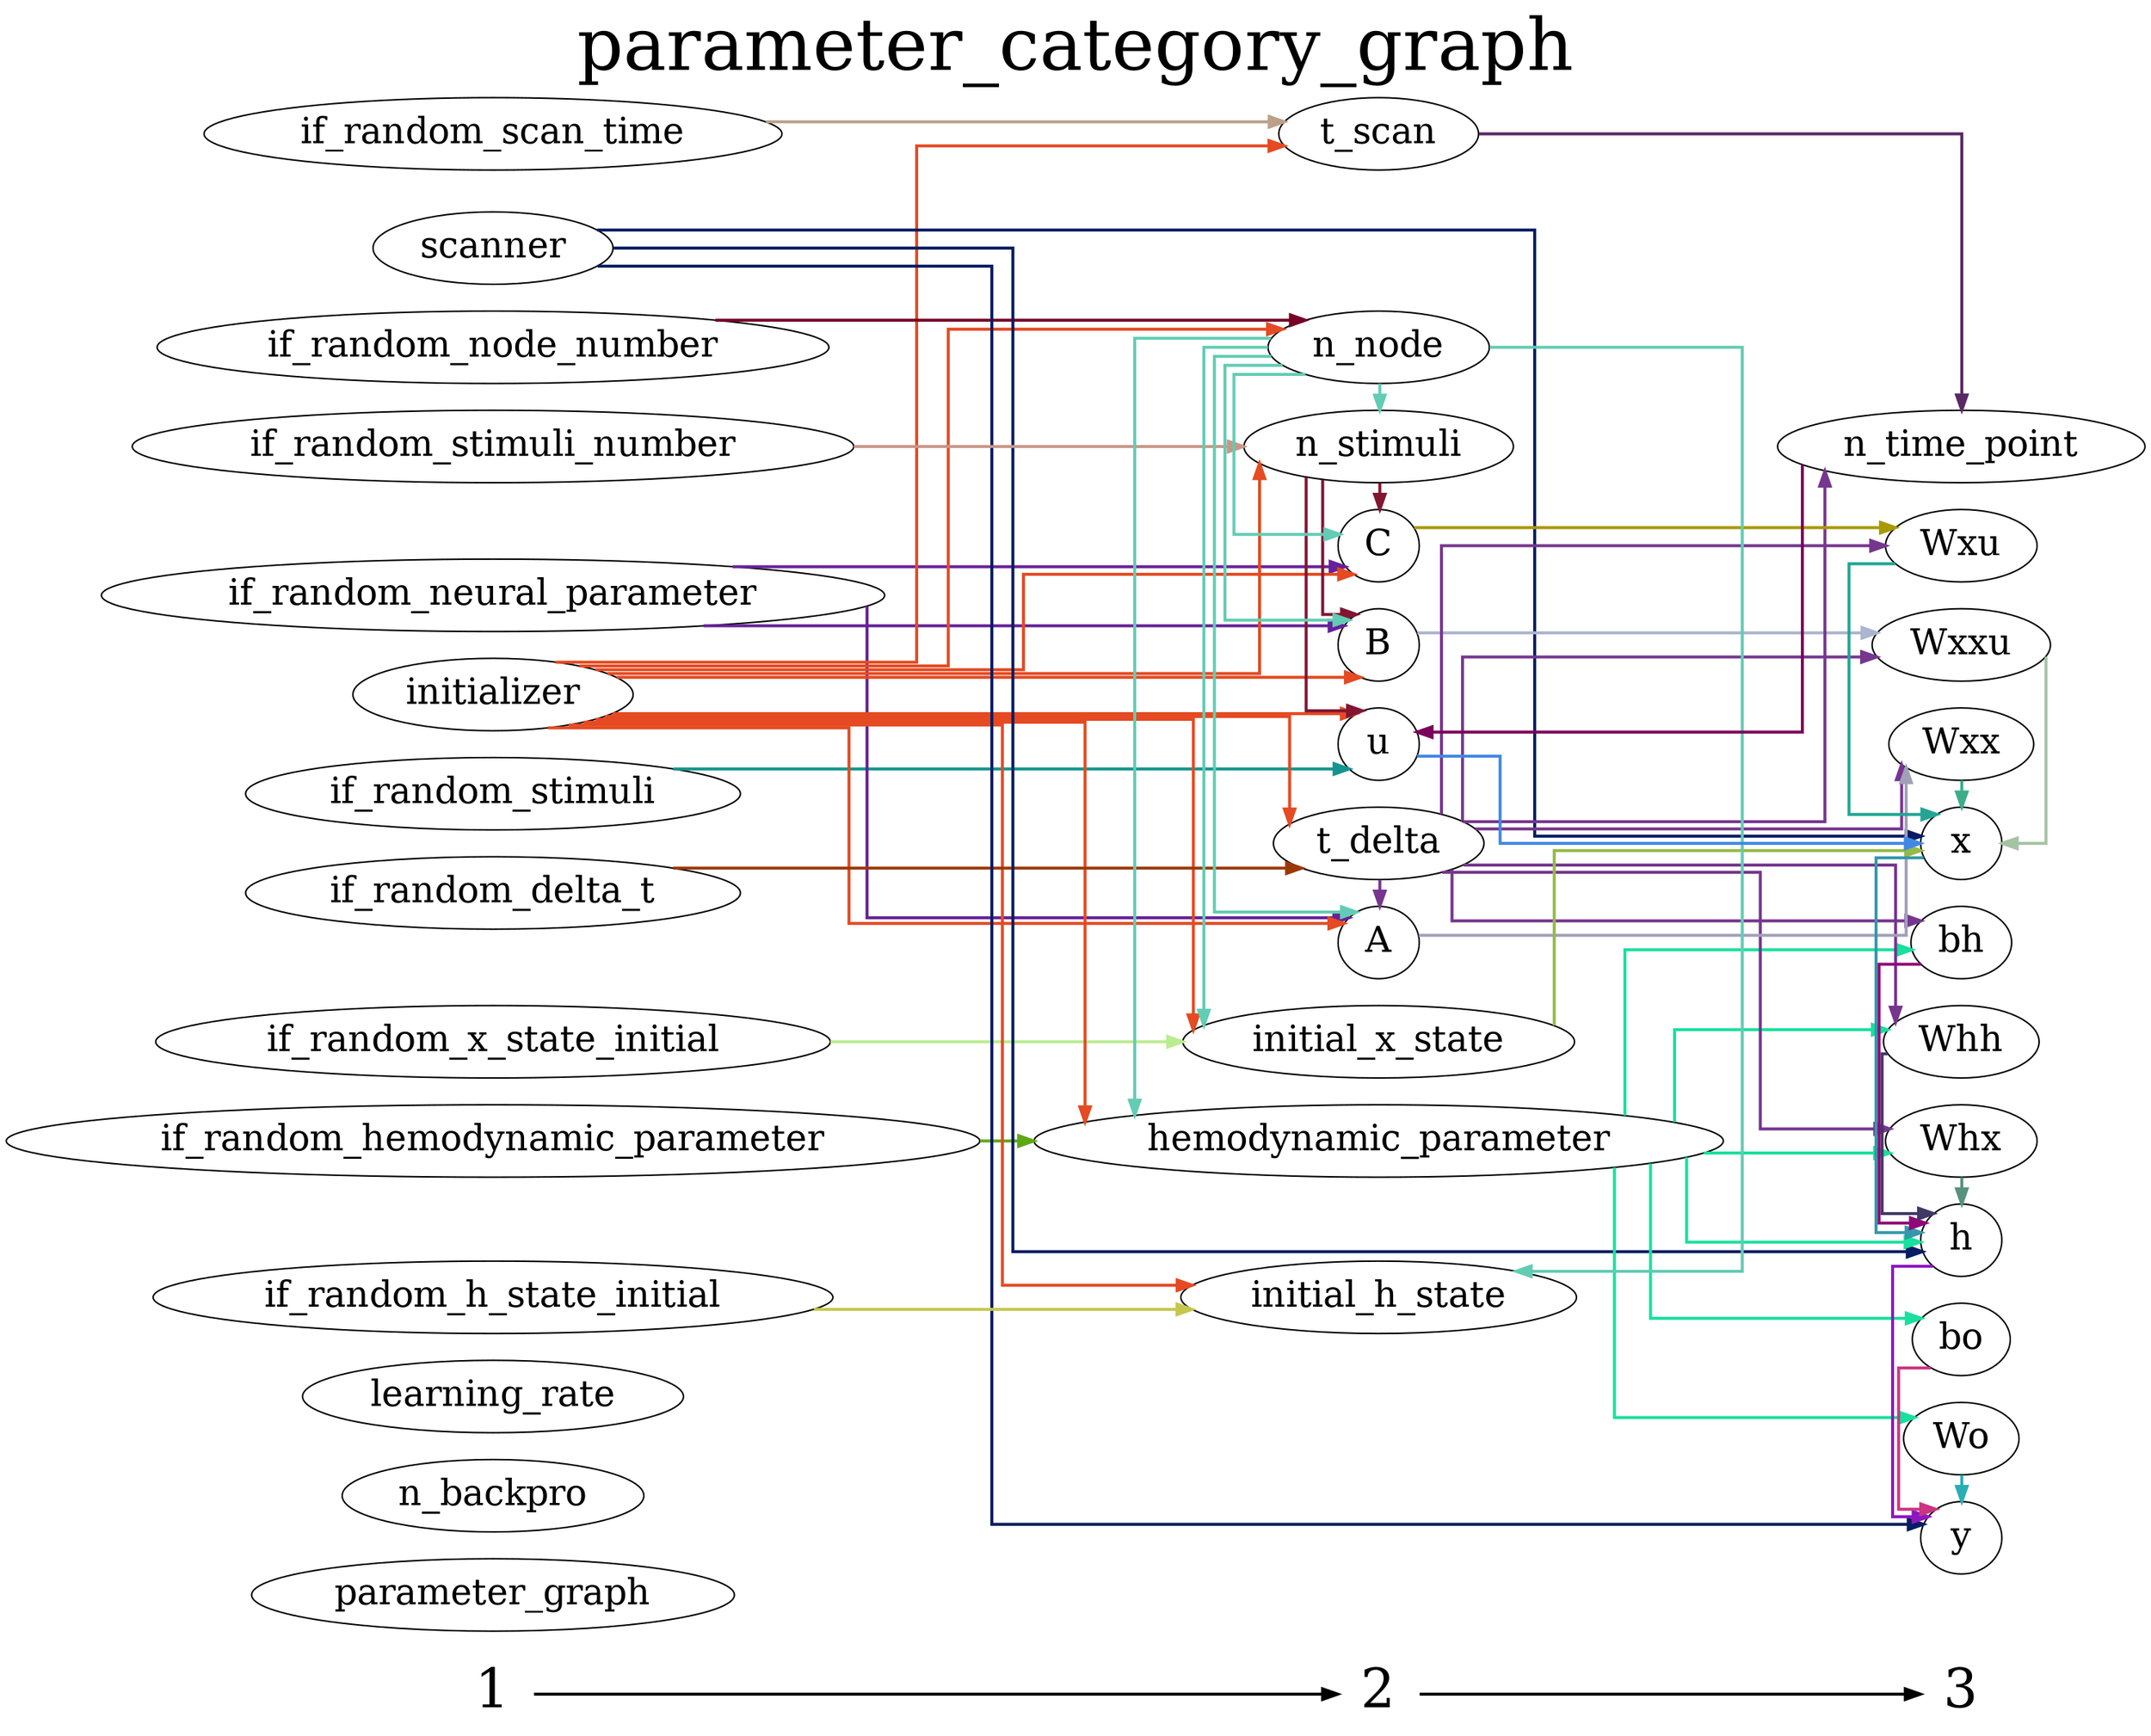 digraph G {
          splines=ortho;
          fontsize = 48;
          rankdir = "LR";
          node[fontsize=24];
          edge[penwidth=2];
          {
          node [shape=plaintext fontsize=36];
          1 -> 
          2 -> 
          3
          }
          {rank = same;
          1;
          parameter_graph;
          n_backpro;
          learning_rate;
          if_random_stimuli;
          if_random_x_state_initial;
          if_random_neural_parameter;
          if_random_hemodynamic_parameter;
          if_random_scan_time;
          initializer;
          if_random_node_number;
          if_random_delta_t;
          scanner;
          if_random_h_state_initial;
          if_random_stimuli_number;
          }
          {rank = same;
          2;
          B;
          n_stimuli;
          hemodynamic_parameter;
          t_delta;
          t_scan;
          A;
          C;
          initial_x_state;
          n_node;
          u;
          initial_h_state;
          }
          {rank = same;
          3;
          x;
          bh;
          Wxxu;
          y;
          h;
          Whh;
          n_time_point;
          bo;
          Wxx;
          Wxu;
          Whx;
          Wo;
          }
          x -> h [color="#3398AB"];
          parameter_graph ;
          if_random_h_state_initial -> initial_h_state [color="#C5C74E"];
          h -> y [color="#8E17C1"];
          B -> Wxxu [color="#ABB5CE"];
          learning_rate ;
          n_backpro ;
          if_random_stimuli -> u [color="#13948E"];
          if_random_hemodynamic_parameter -> hemodynamic_parameter [color="#5EA816"];
          bh -> h [color="#900979"];
          n_stimuli -> u [color="#821532"];
          n_stimuli -> C [color="#821532"];
          n_stimuli -> B [color="#821532"];
          if_random_neural_parameter -> A [color="#672198"];
          if_random_neural_parameter -> C [color="#672198"];
          if_random_neural_parameter -> B [color="#672198"];
          Wxx -> x [color="#3BAE89"];
          y ;
          if_random_x_state_initial -> initial_x_state [color="#BBEC92"];
          if_random_scan_time -> t_scan [color="#BCA088"];
          Wxu -> x [color="#22A595"];
          Whh -> h [color="#403865"];
          if_random_node_number -> n_node [color="#770025"];
          t_delta -> bh [color="#76368E"];
          t_delta -> Wxu [color="#76368E"];
          t_delta -> Whx [color="#76368E"];
          t_delta -> Whh [color="#76368E"];
          t_delta -> Wxx [color="#76368E"];
          t_delta -> n_time_point [color="#76368E"];
          t_delta -> A [color="#76368E"];
          t_delta -> Wxxu [color="#76368E"];
          n_time_point -> u [color="#7C005B"];
          t_scan -> n_time_point [color="#592964"];
          if_random_delta_t -> t_delta [color="#9C3805"];
          A -> Wxx [color="#A1A0B9"];
          bo -> y [color="#CB3581"];
          C -> Wxu [color="#A89A04"];
          initial_x_state -> x [color="#94BA47"];
          n_node -> n_stimuli [color="#62CCB4"];
          n_node -> hemodynamic_parameter [color="#62CCB4"];
          n_node -> A [color="#62CCB4"];
          n_node -> C [color="#62CCB4"];
          n_node -> initial_x_state [color="#62CCB4"];
          n_node -> B [color="#62CCB4"];
          n_node -> initial_h_state [color="#62CCB4"];
          scanner -> h [color="#071C62"];
          scanner -> x [color="#071C62"];
          scanner -> y [color="#071C62"];
          u -> x [color="#4288E3"];
          if_random_stimuli_number -> n_stimuli [color="#C89788"];
          initial_h_state ;
          Wxxu -> x [color="#A4C3A3"];
          hemodynamic_parameter -> h [color="#18E09E"];
          hemodynamic_parameter -> bh [color="#18E09E"];
          hemodynamic_parameter -> Whx [color="#18E09E"];
          hemodynamic_parameter -> Whh [color="#18E09E"];
          hemodynamic_parameter -> bo [color="#18E09E"];
          hemodynamic_parameter -> Wo [color="#18E09E"];
          initializer -> t_delta [color="#E54A22"];
          initializer -> n_node [color="#E54A22"];
          initializer -> u [color="#E54A22"];
          initializer -> t_scan [color="#E54A22"];
          initializer -> n_stimuli [color="#E54A22"];
          initializer -> hemodynamic_parameter [color="#E54A22"];
          initializer -> A [color="#E54A22"];
          initializer -> C [color="#E54A22"];
          initializer -> initial_x_state [color="#E54A22"];
          initializer -> B [color="#E54A22"];
          initializer -> initial_h_state [color="#E54A22"];
          Whx -> h [color="#56927E"];
          Wo -> y [color="#29AEB5"];
          labelloc = "t";
          label = "parameter_category_graph";
}